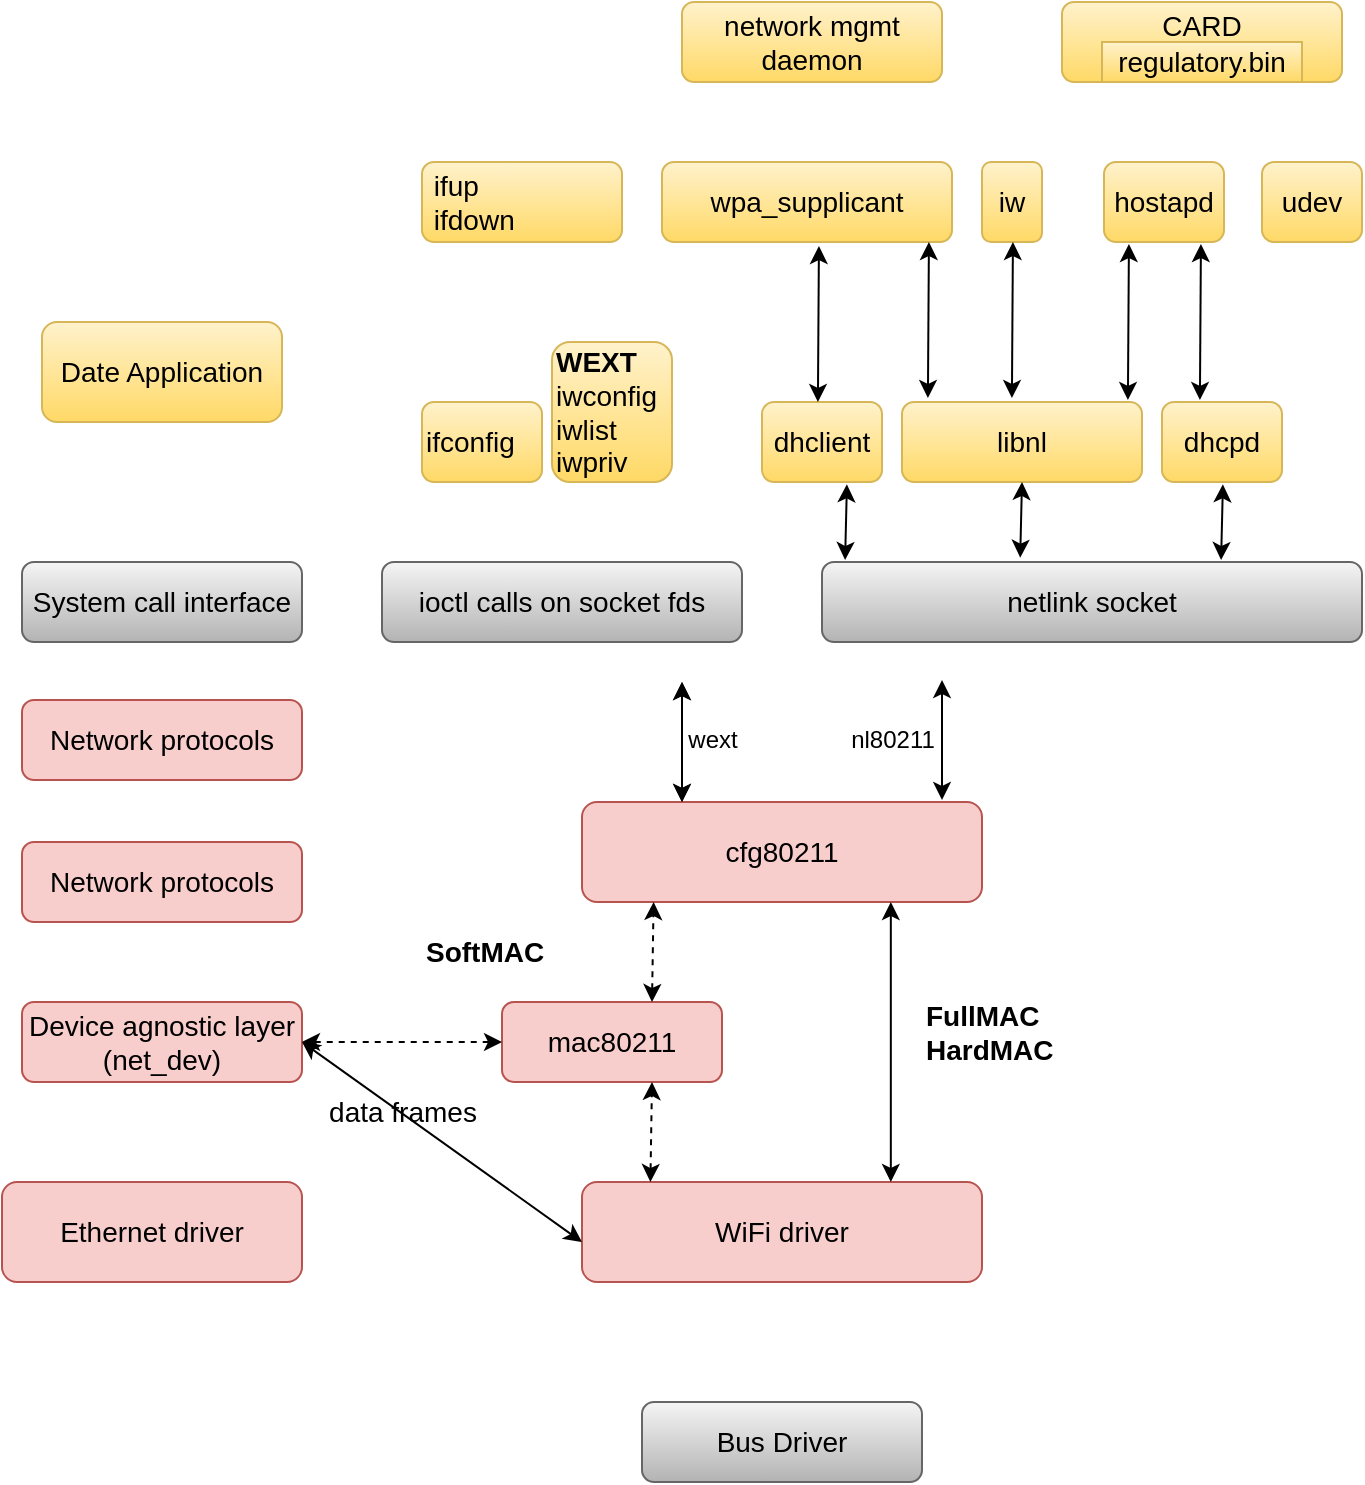 <mxfile version="20.5.3" type="github">
  <diagram id="4J2Np3dGTfp2tVZBYk7x" name="Page-1">
    <mxGraphModel dx="813" dy="414" grid="1" gridSize="10" guides="1" tooltips="1" connect="1" arrows="1" fold="1" page="1" pageScale="1" pageWidth="1100" pageHeight="1700" math="0" shadow="0">
      <root>
        <mxCell id="0" />
        <mxCell id="1" parent="0" />
        <mxCell id="ai7vC3b9gsCnExHOe_Bt-1" value="&lt;font style=&quot;font-size: 14px;&quot;&gt;ioctl calls on socket fds&lt;/font&gt;" style="rounded=1;whiteSpace=wrap;html=1;fontSize=14;fillColor=#f5f5f5;strokeColor=#666666;gradientColor=#b3b3b3;" vertex="1" parent="1">
          <mxGeometry x="320" y="400" width="180" height="40" as="geometry" />
        </mxCell>
        <mxCell id="ai7vC3b9gsCnExHOe_Bt-2" value="netlink socket" style="rounded=1;whiteSpace=wrap;html=1;fontSize=14;fillColor=#f5f5f5;strokeColor=#666666;gradientColor=#b3b3b3;" vertex="1" parent="1">
          <mxGeometry x="540" y="400" width="270" height="40" as="geometry" />
        </mxCell>
        <mxCell id="ai7vC3b9gsCnExHOe_Bt-3" value="cfg80211" style="rounded=1;whiteSpace=wrap;html=1;fontSize=14;fillColor=#f8cecc;strokeColor=#b85450;" vertex="1" parent="1">
          <mxGeometry x="420" y="520" width="200" height="50" as="geometry" />
        </mxCell>
        <mxCell id="ai7vC3b9gsCnExHOe_Bt-4" value="WiFi driver" style="rounded=1;whiteSpace=wrap;html=1;fontSize=14;fillColor=#f8cecc;strokeColor=#b85450;" vertex="1" parent="1">
          <mxGeometry x="420" y="710" width="200" height="50" as="geometry" />
        </mxCell>
        <mxCell id="ai7vC3b9gsCnExHOe_Bt-5" value="mac80211" style="rounded=1;whiteSpace=wrap;html=1;fontSize=14;fillColor=#f8cecc;strokeColor=#b85450;" vertex="1" parent="1">
          <mxGeometry x="380" y="620" width="110" height="40" as="geometry" />
        </mxCell>
        <mxCell id="ai7vC3b9gsCnExHOe_Bt-6" value="" style="endArrow=classic;startArrow=classic;html=1;rounded=0;fontSize=14;exitX=0.25;exitY=0;exitDx=0;exitDy=0;" edge="1" parent="1" source="ai7vC3b9gsCnExHOe_Bt-3">
          <mxGeometry width="50" height="50" relative="1" as="geometry">
            <mxPoint x="420" y="510" as="sourcePoint" />
            <mxPoint x="470" y="460" as="targetPoint" />
          </mxGeometry>
        </mxCell>
        <mxCell id="ai7vC3b9gsCnExHOe_Bt-7" value="wext" style="text;html=1;align=center;verticalAlign=middle;resizable=0;points=[];autosize=1;strokeColor=none;fillColor=none;fontSize=12;" vertex="1" parent="1">
          <mxGeometry x="460" y="474" width="50" height="30" as="geometry" />
        </mxCell>
        <mxCell id="ai7vC3b9gsCnExHOe_Bt-8" value="" style="endArrow=classic;startArrow=classic;html=1;rounded=0;fontSize=14;exitX=0.25;exitY=0;exitDx=0;exitDy=0;" edge="1" parent="1">
          <mxGeometry width="50" height="50" relative="1" as="geometry">
            <mxPoint x="600" y="519" as="sourcePoint" />
            <mxPoint x="600" y="459" as="targetPoint" />
          </mxGeometry>
        </mxCell>
        <mxCell id="ai7vC3b9gsCnExHOe_Bt-9" value="" style="endArrow=classic;startArrow=classic;html=1;rounded=0;fontSize=14;exitX=0.25;exitY=0;exitDx=0;exitDy=0;" edge="1" parent="1">
          <mxGeometry width="50" height="50" relative="1" as="geometry">
            <mxPoint x="470" y="520" as="sourcePoint" />
            <mxPoint x="470" y="460" as="targetPoint" />
          </mxGeometry>
        </mxCell>
        <mxCell id="ai7vC3b9gsCnExHOe_Bt-10" value="nl80211" style="text;html=1;align=center;verticalAlign=middle;resizable=0;points=[];autosize=1;strokeColor=none;fillColor=none;fontSize=12;" vertex="1" parent="1">
          <mxGeometry x="540" y="474" width="70" height="30" as="geometry" />
        </mxCell>
        <mxCell id="ai7vC3b9gsCnExHOe_Bt-11" value="" style="endArrow=classic;startArrow=classic;html=1;rounded=0;fontSize=14;exitX=0.25;exitY=0;exitDx=0;exitDy=0;" edge="1" parent="1">
          <mxGeometry width="50" height="50" relative="1" as="geometry">
            <mxPoint x="574.41" y="710" as="sourcePoint" />
            <mxPoint x="574.41" y="570" as="targetPoint" />
          </mxGeometry>
        </mxCell>
        <mxCell id="ai7vC3b9gsCnExHOe_Bt-17" value="FullMAC&lt;br style=&quot;font-size: 14px;&quot;&gt;HardMAC" style="text;html=1;align=left;verticalAlign=middle;resizable=0;points=[];autosize=1;strokeColor=none;fillColor=none;fontSize=14;fontStyle=1" vertex="1" parent="1">
          <mxGeometry x="590" y="610" width="90" height="50" as="geometry" />
        </mxCell>
        <mxCell id="ai7vC3b9gsCnExHOe_Bt-18" value="SoftMAC" style="text;html=1;align=left;verticalAlign=middle;resizable=0;points=[];autosize=1;strokeColor=none;fillColor=none;fontSize=14;fontStyle=1" vertex="1" parent="1">
          <mxGeometry x="340" y="580" width="80" height="30" as="geometry" />
        </mxCell>
        <mxCell id="ai7vC3b9gsCnExHOe_Bt-19" value="Ethernet driver" style="rounded=1;whiteSpace=wrap;html=1;fontSize=14;fillColor=#f8cecc;strokeColor=#b85450;" vertex="1" parent="1">
          <mxGeometry x="130" y="710" width="150" height="50" as="geometry" />
        </mxCell>
        <mxCell id="ai7vC3b9gsCnExHOe_Bt-20" value="&lt;div&gt;Device agnostic layer&lt;/div&gt;&lt;div&gt;(net_dev)&lt;br&gt;&lt;/div&gt;" style="rounded=1;whiteSpace=wrap;html=1;fontSize=14;fillColor=#f8cecc;strokeColor=#b85450;" vertex="1" parent="1">
          <mxGeometry x="140" y="620" width="140" height="40" as="geometry" />
        </mxCell>
        <mxCell id="ai7vC3b9gsCnExHOe_Bt-24" value="" style="endArrow=classic;startArrow=classic;html=1;rounded=0;dashed=1;fontSize=14;exitX=0.171;exitY=0;exitDx=0;exitDy=0;exitPerimeter=0;" edge="1" parent="1" source="ai7vC3b9gsCnExHOe_Bt-4">
          <mxGeometry width="50" height="50" relative="1" as="geometry">
            <mxPoint x="405" y="710" as="sourcePoint" />
            <mxPoint x="455" y="660" as="targetPoint" />
          </mxGeometry>
        </mxCell>
        <mxCell id="ai7vC3b9gsCnExHOe_Bt-25" value="" style="endArrow=classic;startArrow=classic;html=1;rounded=0;dashed=1;fontSize=14;exitX=0.171;exitY=0;exitDx=0;exitDy=0;exitPerimeter=0;" edge="1" parent="1">
          <mxGeometry width="50" height="50" relative="1" as="geometry">
            <mxPoint x="455.0" y="620" as="sourcePoint" />
            <mxPoint x="455.8" y="570" as="targetPoint" />
          </mxGeometry>
        </mxCell>
        <mxCell id="ai7vC3b9gsCnExHOe_Bt-27" value="Network protocols" style="rounded=1;whiteSpace=wrap;html=1;fontSize=14;fillColor=#f8cecc;strokeColor=#b85450;" vertex="1" parent="1">
          <mxGeometry x="140" y="540" width="140" height="40" as="geometry" />
        </mxCell>
        <mxCell id="ai7vC3b9gsCnExHOe_Bt-28" value="Network protocols" style="rounded=1;whiteSpace=wrap;html=1;fontSize=14;fillColor=#f8cecc;strokeColor=#b85450;" vertex="1" parent="1">
          <mxGeometry x="140" y="469" width="140" height="40" as="geometry" />
        </mxCell>
        <mxCell id="ai7vC3b9gsCnExHOe_Bt-29" value="System call interface" style="rounded=1;whiteSpace=wrap;html=1;fontSize=14;fillColor=#f5f5f5;strokeColor=#666666;gradientColor=#b3b3b3;" vertex="1" parent="1">
          <mxGeometry x="140" y="400" width="140" height="40" as="geometry" />
        </mxCell>
        <mxCell id="ai7vC3b9gsCnExHOe_Bt-30" value="Date Application" style="rounded=1;whiteSpace=wrap;html=1;fontSize=14;fillColor=#fff2cc;strokeColor=#d6b656;gradientColor=#ffd966;" vertex="1" parent="1">
          <mxGeometry x="150" y="280" width="120" height="50" as="geometry" />
        </mxCell>
        <mxCell id="ai7vC3b9gsCnExHOe_Bt-31" value="" style="endArrow=classic;startArrow=classic;html=1;rounded=0;dashed=1;fontSize=14;exitX=1;exitY=0.5;exitDx=0;exitDy=0;" edge="1" parent="1" source="ai7vC3b9gsCnExHOe_Bt-20">
          <mxGeometry width="50" height="50" relative="1" as="geometry">
            <mxPoint x="330" y="690" as="sourcePoint" />
            <mxPoint x="380" y="640" as="targetPoint" />
          </mxGeometry>
        </mxCell>
        <mxCell id="ai7vC3b9gsCnExHOe_Bt-33" value="" style="endArrow=classic;startArrow=classic;html=1;rounded=0;fontSize=14;exitX=1;exitY=0.5;exitDx=0;exitDy=0;" edge="1" parent="1" source="ai7vC3b9gsCnExHOe_Bt-20">
          <mxGeometry width="50" height="50" relative="1" as="geometry">
            <mxPoint x="370" y="780" as="sourcePoint" />
            <mxPoint x="420" y="740" as="targetPoint" />
          </mxGeometry>
        </mxCell>
        <mxCell id="ai7vC3b9gsCnExHOe_Bt-35" value="data frames" style="text;html=1;align=center;verticalAlign=middle;resizable=0;points=[];autosize=1;strokeColor=none;fillColor=none;fontSize=14;" vertex="1" parent="1">
          <mxGeometry x="280" y="660" width="100" height="30" as="geometry" />
        </mxCell>
        <mxCell id="ai7vC3b9gsCnExHOe_Bt-36" value="Bus Driver" style="rounded=1;whiteSpace=wrap;html=1;fontSize=14;fillColor=#f5f5f5;strokeColor=#666666;gradientColor=#b3b3b3;" vertex="1" parent="1">
          <mxGeometry x="450" y="820" width="140" height="40" as="geometry" />
        </mxCell>
        <mxCell id="ai7vC3b9gsCnExHOe_Bt-37" value="&lt;div align=&quot;left&quot;&gt;&lt;b&gt;WEXT&lt;/b&gt;&lt;/div&gt;&lt;div align=&quot;left&quot;&gt;iwconfig&lt;/div&gt;&lt;div align=&quot;left&quot;&gt;iwlist&lt;br&gt;iwpriv&lt;br&gt;&lt;/div&gt;" style="rounded=1;whiteSpace=wrap;html=1;fontSize=14;align=left;fillColor=#fff2cc;gradientColor=#ffd966;strokeColor=#d6b656;" vertex="1" parent="1">
          <mxGeometry x="405" y="290" width="60" height="70" as="geometry" />
        </mxCell>
        <mxCell id="ai7vC3b9gsCnExHOe_Bt-38" value="ifconfig" style="rounded=1;whiteSpace=wrap;html=1;fontSize=14;align=left;fillColor=#fff2cc;gradientColor=#ffd966;strokeColor=#d6b656;" vertex="1" parent="1">
          <mxGeometry x="340" y="320" width="60" height="40" as="geometry" />
        </mxCell>
        <mxCell id="ai7vC3b9gsCnExHOe_Bt-45" value="dhclient" style="rounded=1;whiteSpace=wrap;html=1;fontSize=14;align=center;fillColor=#fff2cc;gradientColor=#ffd966;strokeColor=#d6b656;" vertex="1" parent="1">
          <mxGeometry x="510" y="320" width="60" height="40" as="geometry" />
        </mxCell>
        <mxCell id="ai7vC3b9gsCnExHOe_Bt-46" value="libnl" style="rounded=1;whiteSpace=wrap;html=1;fontSize=14;align=center;fillColor=#fff2cc;gradientColor=#ffd966;strokeColor=#d6b656;" vertex="1" parent="1">
          <mxGeometry x="580" y="320" width="120" height="40" as="geometry" />
        </mxCell>
        <mxCell id="ai7vC3b9gsCnExHOe_Bt-47" value="dhcpd" style="rounded=1;whiteSpace=wrap;html=1;fontSize=14;align=center;fillColor=#fff2cc;gradientColor=#ffd966;strokeColor=#d6b656;" vertex="1" parent="1">
          <mxGeometry x="710" y="320" width="60" height="40" as="geometry" />
        </mxCell>
        <mxCell id="ai7vC3b9gsCnExHOe_Bt-48" value="wpa_supplicant" style="rounded=1;whiteSpace=wrap;html=1;fontSize=14;align=center;fillColor=#fff2cc;gradientColor=#ffd966;strokeColor=#d6b656;" vertex="1" parent="1">
          <mxGeometry x="460" y="200" width="145" height="40" as="geometry" />
        </mxCell>
        <mxCell id="ai7vC3b9gsCnExHOe_Bt-49" value="&lt;span style=&quot;white-space: pre;&quot;&gt;	&lt;/span&gt;ifup&lt;br&gt;&lt;div&gt;&lt;span style=&quot;white-space: pre;&quot;&gt;	&lt;/span&gt;ifdown&lt;br&gt;&lt;/div&gt;" style="rounded=1;whiteSpace=wrap;html=1;fontSize=14;align=left;fillColor=#fff2cc;gradientColor=#ffd966;strokeColor=#d6b656;" vertex="1" parent="1">
          <mxGeometry x="340" y="200" width="100" height="40" as="geometry" />
        </mxCell>
        <mxCell id="ai7vC3b9gsCnExHOe_Bt-50" value="&lt;div&gt;iw&lt;br&gt;&lt;/div&gt;" style="rounded=1;whiteSpace=wrap;html=1;fontSize=14;align=center;fillColor=#fff2cc;gradientColor=#ffd966;strokeColor=#d6b656;" vertex="1" parent="1">
          <mxGeometry x="620" y="200" width="30" height="40" as="geometry" />
        </mxCell>
        <mxCell id="ai7vC3b9gsCnExHOe_Bt-51" value="hostapd" style="rounded=1;whiteSpace=wrap;html=1;fontSize=14;align=center;fillColor=#fff2cc;gradientColor=#ffd966;strokeColor=#d6b656;" vertex="1" parent="1">
          <mxGeometry x="681" y="200" width="60" height="40" as="geometry" />
        </mxCell>
        <mxCell id="ai7vC3b9gsCnExHOe_Bt-52" value="udev" style="rounded=1;whiteSpace=wrap;html=1;fontSize=14;align=center;fillColor=#fff2cc;gradientColor=#ffd966;strokeColor=#d6b656;" vertex="1" parent="1">
          <mxGeometry x="760" y="200" width="50" height="40" as="geometry" />
        </mxCell>
        <mxCell id="ai7vC3b9gsCnExHOe_Bt-53" value="&lt;div&gt;network mgmt&lt;/div&gt;&lt;div&gt;daemon&lt;br&gt;&lt;/div&gt;" style="rounded=1;whiteSpace=wrap;html=1;fontSize=14;align=center;fillColor=#fff2cc;gradientColor=#ffd966;strokeColor=#d6b656;" vertex="1" parent="1">
          <mxGeometry x="470" y="120" width="130" height="40" as="geometry" />
        </mxCell>
        <mxCell id="ai7vC3b9gsCnExHOe_Bt-54" value="CARD&lt;br&gt;&amp;nbsp; " style="rounded=1;whiteSpace=wrap;html=1;fontSize=14;align=center;fillColor=#fff2cc;gradientColor=#ffd966;strokeColor=#d6b656;" vertex="1" parent="1">
          <mxGeometry x="660" y="120" width="140" height="40" as="geometry" />
        </mxCell>
        <mxCell id="ai7vC3b9gsCnExHOe_Bt-55" value="regulatory.bin" style="rounded=0;whiteSpace=wrap;html=1;fontSize=14;fillColor=#fff2cc;gradientColor=#ffd966;strokeColor=#d6b656;" vertex="1" parent="1">
          <mxGeometry x="680" y="140" width="100" height="20" as="geometry" />
        </mxCell>
        <mxCell id="ai7vC3b9gsCnExHOe_Bt-56" value="" style="endArrow=classic;startArrow=classic;html=1;rounded=0;fontSize=14;exitX=0.367;exitY=-0.054;exitDx=0;exitDy=0;exitPerimeter=0;" edge="1" parent="1">
          <mxGeometry width="50" height="50" relative="1" as="geometry">
            <mxPoint x="639.09" y="397.84" as="sourcePoint" />
            <mxPoint x="640" y="360" as="targetPoint" />
          </mxGeometry>
        </mxCell>
        <mxCell id="ai7vC3b9gsCnExHOe_Bt-58" value="" style="endArrow=classic;startArrow=classic;html=1;rounded=0;fontSize=14;exitX=0.367;exitY=-0.054;exitDx=0;exitDy=0;exitPerimeter=0;" edge="1" parent="1">
          <mxGeometry width="50" height="50" relative="1" as="geometry">
            <mxPoint x="739.55" y="399.0" as="sourcePoint" />
            <mxPoint x="740.46" y="361.16" as="targetPoint" />
          </mxGeometry>
        </mxCell>
        <mxCell id="ai7vC3b9gsCnExHOe_Bt-59" value="" style="endArrow=classic;startArrow=classic;html=1;rounded=0;fontSize=14;exitX=0.367;exitY=-0.054;exitDx=0;exitDy=0;exitPerimeter=0;" edge="1" parent="1">
          <mxGeometry width="50" height="50" relative="1" as="geometry">
            <mxPoint x="551.55" y="399" as="sourcePoint" />
            <mxPoint x="552.46" y="361.16" as="targetPoint" />
          </mxGeometry>
        </mxCell>
        <mxCell id="ai7vC3b9gsCnExHOe_Bt-60" value="" style="endArrow=classic;startArrow=classic;html=1;rounded=0;fontSize=14;exitX=0.458;exitY=-0.05;exitDx=0;exitDy=0;exitPerimeter=0;" edge="1" parent="1" source="ai7vC3b9gsCnExHOe_Bt-46">
          <mxGeometry width="50" height="50" relative="1" as="geometry">
            <mxPoint x="634.55" y="277.84" as="sourcePoint" />
            <mxPoint x="635.46" y="240" as="targetPoint" />
          </mxGeometry>
        </mxCell>
        <mxCell id="ai7vC3b9gsCnExHOe_Bt-61" value="" style="endArrow=classic;startArrow=classic;html=1;rounded=0;fontSize=14;exitX=0.458;exitY=-0.05;exitDx=0;exitDy=0;exitPerimeter=0;" edge="1" parent="1">
          <mxGeometry width="50" height="50" relative="1" as="geometry">
            <mxPoint x="592.96" y="318" as="sourcePoint" />
            <mxPoint x="593.46" y="240" as="targetPoint" />
          </mxGeometry>
        </mxCell>
        <mxCell id="ai7vC3b9gsCnExHOe_Bt-62" value="" style="endArrow=classic;startArrow=classic;html=1;rounded=0;fontSize=14;exitX=0.458;exitY=-0.05;exitDx=0;exitDy=0;exitPerimeter=0;" edge="1" parent="1">
          <mxGeometry width="50" height="50" relative="1" as="geometry">
            <mxPoint x="692.96" y="319" as="sourcePoint" />
            <mxPoint x="693.46" y="241" as="targetPoint" />
          </mxGeometry>
        </mxCell>
        <mxCell id="ai7vC3b9gsCnExHOe_Bt-63" value="" style="endArrow=classic;startArrow=classic;html=1;rounded=0;fontSize=14;exitX=0.458;exitY=-0.05;exitDx=0;exitDy=0;exitPerimeter=0;" edge="1" parent="1">
          <mxGeometry width="50" height="50" relative="1" as="geometry">
            <mxPoint x="728.96" y="319" as="sourcePoint" />
            <mxPoint x="729.46" y="241" as="targetPoint" />
          </mxGeometry>
        </mxCell>
        <mxCell id="ai7vC3b9gsCnExHOe_Bt-64" value="" style="endArrow=classic;startArrow=classic;html=1;rounded=0;fontSize=14;exitX=0.458;exitY=-0.05;exitDx=0;exitDy=0;exitPerimeter=0;" edge="1" parent="1">
          <mxGeometry width="50" height="50" relative="1" as="geometry">
            <mxPoint x="537.96" y="320" as="sourcePoint" />
            <mxPoint x="538.46" y="242" as="targetPoint" />
          </mxGeometry>
        </mxCell>
      </root>
    </mxGraphModel>
  </diagram>
</mxfile>
